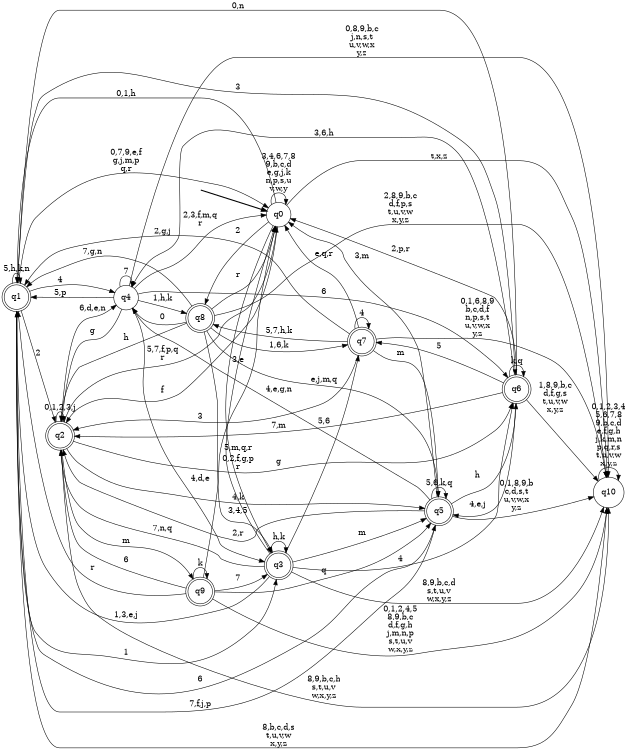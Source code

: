 digraph BlueStar {
__start0 [style = invis, shape = none, label = "", width = 0, height = 0];

rankdir=LR;
size="8,5";

s0 [style="filled", color="black", fillcolor="white" shape="circle", label="q0"];
s1 [style="rounded,filled", color="black", fillcolor="white" shape="doublecircle", label="q1"];
s2 [style="rounded,filled", color="black", fillcolor="white" shape="doublecircle", label="q2"];
s3 [style="rounded,filled", color="black", fillcolor="white" shape="doublecircle", label="q3"];
s4 [style="filled", color="black", fillcolor="white" shape="circle", label="q4"];
s5 [style="rounded,filled", color="black", fillcolor="white" shape="doublecircle", label="q5"];
s6 [style="rounded,filled", color="black", fillcolor="white" shape="doublecircle", label="q6"];
s7 [style="rounded,filled", color="black", fillcolor="white" shape="doublecircle", label="q7"];
s8 [style="rounded,filled", color="black", fillcolor="white" shape="doublecircle", label="q8"];
s9 [style="rounded,filled", color="black", fillcolor="white" shape="doublecircle", label="q9"];
s10 [style="filled", color="black", fillcolor="white" shape="circle", label="q10"];
subgraph cluster_main { 
	graph [pad=".75", ranksep="0.15", nodesep="0.15"];
	 style=invis; 
	__start0 -> s0 [penwidth=2];
}
s0 -> s0 [label="3,4,6,7,8\n9,b,c,d\ne,g,j,k\nn,p,s,u\nv,w,y"];
s0 -> s1 [label="0,1,h"];
s0 -> s2 [label="f"];
s0 -> s3 [label="5,m,q,r"];
s0 -> s8 [label="2"];
s0 -> s10 [label="t,x,z"];
s1 -> s0 [label="0,7,9,e,f\ng,j,m,p\nq,r"];
s1 -> s1 [label="5,h,k,n"];
s1 -> s2 [label="2"];
s1 -> s3 [label="1"];
s1 -> s4 [label="4"];
s1 -> s5 [label="6"];
s1 -> s6 [label="3"];
s1 -> s10 [label="8,b,c,d,s\nt,u,v,w\nx,y,z"];
s2 -> s0 [label="5,7,f,p,q\nr"];
s2 -> s2 [label="0,1,2,3,j"];
s2 -> s4 [label="6,d,e,n"];
s2 -> s5 [label="4,k"];
s2 -> s6 [label="g"];
s2 -> s9 [label="m"];
s2 -> s10 [label="8,9,b,c,h\ns,t,u,v\nw,x,y,z"];
s3 -> s0 [label="0,2,f,g,p\nr"];
s3 -> s1 [label="1,3,e,j"];
s3 -> s2 [label="7,n,q"];
s3 -> s3 [label="h,k"];
s3 -> s5 [label="m"];
s3 -> s6 [label="4"];
s3 -> s7 [label="5,6"];
s3 -> s10 [label="8,9,b,c,d\ns,t,u,v\nw,x,y,z"];
s4 -> s0 [label="2,3,f,m,q\nr"];
s4 -> s1 [label="5,p"];
s4 -> s2 [label="g"];
s4 -> s3 [label="4,d,e"];
s4 -> s4 [label="7"];
s4 -> s6 [label="6"];
s4 -> s8 [label="1,h,k"];
s4 -> s10 [label="0,8,9,b,c\nj,n,s,t\nu,v,w,x\ny,z"];
s5 -> s0 [label="3,m"];
s5 -> s1 [label="7,f,j,p"];
s5 -> s2 [label="2,r"];
s5 -> s4 [label="4,e,g,n"];
s5 -> s5 [label="5,6,k,q"];
s5 -> s6 [label="h"];
s5 -> s10 [label="0,1,8,9,b\nc,d,s,t\nu,v,w,x\ny,z"];
s6 -> s0 [label="2,p,r"];
s6 -> s1 [label="0,n"];
s6 -> s2 [label="7,m"];
s6 -> s4 [label="3,6,h"];
s6 -> s5 [label="4,e,j"];
s6 -> s6 [label="k,q"];
s6 -> s7 [label="5"];
s6 -> s10 [label="1,8,9,b,c\nd,f,g,s\nt,u,v,w\nx,y,z"];
s7 -> s0 [label="e,q,r"];
s7 -> s1 [label="2,g,j"];
s7 -> s2 [label="3"];
s7 -> s5 [label="m"];
s7 -> s7 [label="4"];
s7 -> s8 [label="5,7,h,k"];
s7 -> s10 [label="0,1,6,8,9\nb,c,d,f\nn,p,s,t\nu,v,w,x\ny,z"];
s8 -> s0 [label="r"];
s8 -> s1 [label="7,g,n"];
s8 -> s2 [label="h"];
s8 -> s3 [label="3,4,5"];
s8 -> s4 [label="0"];
s8 -> s5 [label="e,j,m,q"];
s8 -> s7 [label="1,6,k"];
s8 -> s10 [label="2,8,9,b,c\nd,f,p,s\nt,u,v,w\nx,y,z"];
s9 -> s0 [label="3,e"];
s9 -> s1 [label="r"];
s9 -> s2 [label="6"];
s9 -> s3 [label="7"];
s9 -> s5 [label="q"];
s9 -> s9 [label="k"];
s9 -> s10 [label="0,1,2,4,5\n8,9,b,c\nd,f,g,h\nj,m,n,p\ns,t,u,v\nw,x,y,z"];
s10 -> s10 [label="0,1,2,3,4\n5,6,7,8\n9,b,c,d\ne,f,g,h\nj,k,m,n\np,q,r,s\nt,u,v,w\nx,y,z"];

}